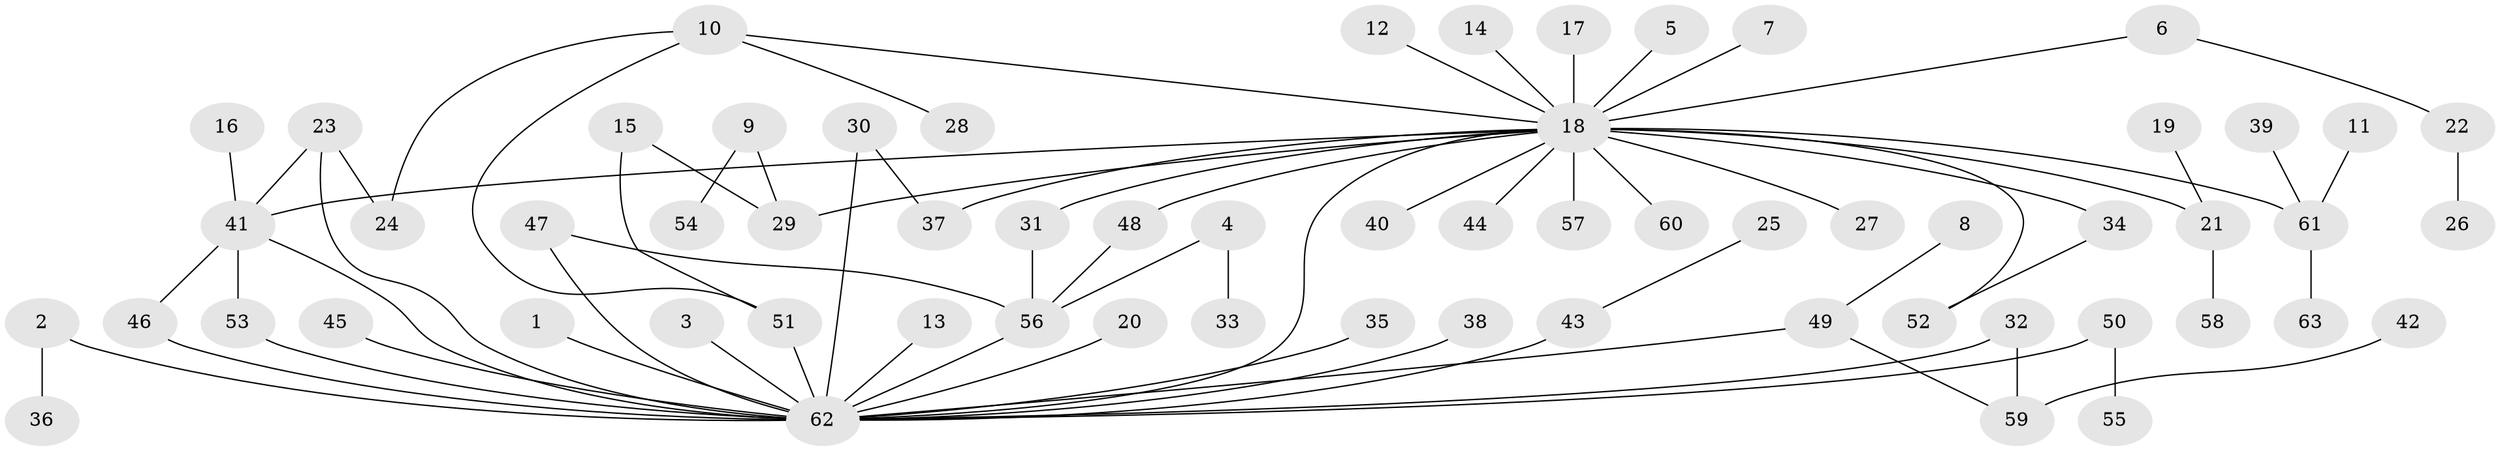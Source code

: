 // original degree distribution, {26: 0.015873015873015872, 5: 0.03968253968253968, 1: 0.5079365079365079, 3: 0.12698412698412698, 2: 0.2619047619047619, 6: 0.015873015873015872, 4: 0.015873015873015872, 7: 0.007936507936507936, 8: 0.007936507936507936}
// Generated by graph-tools (version 1.1) at 2025/01/03/09/25 03:01:43]
// undirected, 63 vertices, 75 edges
graph export_dot {
graph [start="1"]
  node [color=gray90,style=filled];
  1;
  2;
  3;
  4;
  5;
  6;
  7;
  8;
  9;
  10;
  11;
  12;
  13;
  14;
  15;
  16;
  17;
  18;
  19;
  20;
  21;
  22;
  23;
  24;
  25;
  26;
  27;
  28;
  29;
  30;
  31;
  32;
  33;
  34;
  35;
  36;
  37;
  38;
  39;
  40;
  41;
  42;
  43;
  44;
  45;
  46;
  47;
  48;
  49;
  50;
  51;
  52;
  53;
  54;
  55;
  56;
  57;
  58;
  59;
  60;
  61;
  62;
  63;
  1 -- 62 [weight=1.0];
  2 -- 36 [weight=1.0];
  2 -- 62 [weight=1.0];
  3 -- 62 [weight=1.0];
  4 -- 33 [weight=1.0];
  4 -- 56 [weight=1.0];
  5 -- 18 [weight=1.0];
  6 -- 18 [weight=1.0];
  6 -- 22 [weight=1.0];
  7 -- 18 [weight=1.0];
  8 -- 49 [weight=1.0];
  9 -- 29 [weight=1.0];
  9 -- 54 [weight=1.0];
  10 -- 18 [weight=1.0];
  10 -- 24 [weight=1.0];
  10 -- 28 [weight=1.0];
  10 -- 51 [weight=1.0];
  11 -- 61 [weight=1.0];
  12 -- 18 [weight=1.0];
  13 -- 62 [weight=1.0];
  14 -- 18 [weight=1.0];
  15 -- 29 [weight=1.0];
  15 -- 51 [weight=1.0];
  16 -- 41 [weight=1.0];
  17 -- 18 [weight=1.0];
  18 -- 21 [weight=1.0];
  18 -- 27 [weight=1.0];
  18 -- 29 [weight=1.0];
  18 -- 31 [weight=1.0];
  18 -- 34 [weight=1.0];
  18 -- 37 [weight=1.0];
  18 -- 40 [weight=1.0];
  18 -- 41 [weight=1.0];
  18 -- 44 [weight=1.0];
  18 -- 48 [weight=1.0];
  18 -- 52 [weight=2.0];
  18 -- 57 [weight=1.0];
  18 -- 60 [weight=1.0];
  18 -- 61 [weight=2.0];
  18 -- 62 [weight=1.0];
  19 -- 21 [weight=1.0];
  20 -- 62 [weight=1.0];
  21 -- 58 [weight=1.0];
  22 -- 26 [weight=1.0];
  23 -- 24 [weight=1.0];
  23 -- 41 [weight=1.0];
  23 -- 62 [weight=1.0];
  25 -- 43 [weight=1.0];
  30 -- 37 [weight=1.0];
  30 -- 62 [weight=1.0];
  31 -- 56 [weight=1.0];
  32 -- 59 [weight=1.0];
  32 -- 62 [weight=1.0];
  34 -- 52 [weight=1.0];
  35 -- 62 [weight=1.0];
  38 -- 62 [weight=1.0];
  39 -- 61 [weight=1.0];
  41 -- 46 [weight=1.0];
  41 -- 53 [weight=1.0];
  41 -- 62 [weight=1.0];
  42 -- 59 [weight=1.0];
  43 -- 62 [weight=2.0];
  45 -- 62 [weight=1.0];
  46 -- 62 [weight=1.0];
  47 -- 56 [weight=1.0];
  47 -- 62 [weight=1.0];
  48 -- 56 [weight=1.0];
  49 -- 59 [weight=1.0];
  49 -- 62 [weight=1.0];
  50 -- 55 [weight=1.0];
  50 -- 62 [weight=1.0];
  51 -- 62 [weight=3.0];
  53 -- 62 [weight=1.0];
  56 -- 62 [weight=1.0];
  61 -- 63 [weight=1.0];
}

